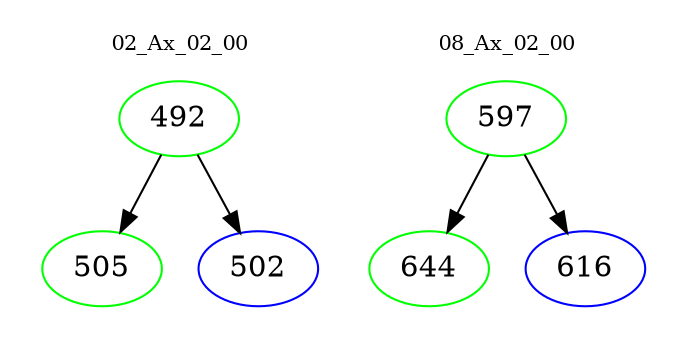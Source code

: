 digraph{
subgraph cluster_0 {
color = white
label = "02_Ax_02_00";
fontsize=10;
T0_492 [label="492", color="green"]
T0_492 -> T0_505 [color="black"]
T0_505 [label="505", color="green"]
T0_492 -> T0_502 [color="black"]
T0_502 [label="502", color="blue"]
}
subgraph cluster_1 {
color = white
label = "08_Ax_02_00";
fontsize=10;
T1_597 [label="597", color="green"]
T1_597 -> T1_644 [color="black"]
T1_644 [label="644", color="green"]
T1_597 -> T1_616 [color="black"]
T1_616 [label="616", color="blue"]
}
}
